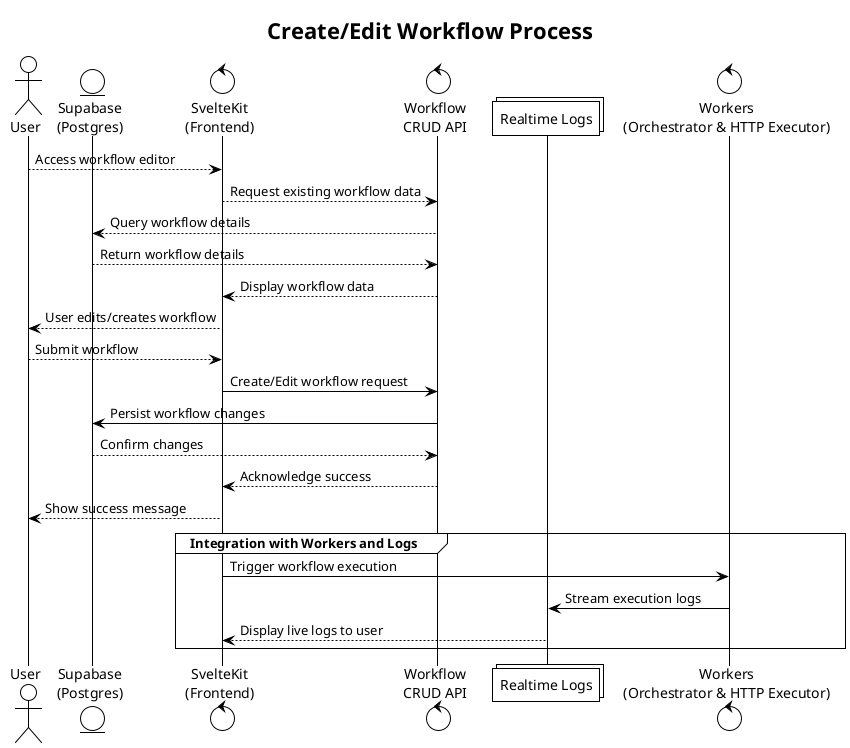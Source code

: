 @startuml
!theme plain

title Create/Edit Workflow Process

actor User as user
entity "Supabase\n(Postgres)" as supabase
control "SvelteKit\n(Frontend)" as sveltekit
control "Workflow\nCRUD API" as crudapi
collections "Realtime Logs" as logs
control "Workers\n(Orchestrator & HTTP Executor)" as workers

user --> sveltekit : Access workflow editor
sveltekit --> crudapi : Request existing workflow data
crudapi --> supabase : Query workflow details
supabase --> crudapi : Return workflow details
crudapi --> sveltekit : Display workflow data
sveltekit --> user : User edits/creates workflow

user --> sveltekit : Submit workflow
sveltekit -> crudapi : Create/Edit workflow request
crudapi -> supabase : Persist workflow changes
supabase --> crudapi : Confirm changes
crudapi --> sveltekit : Acknowledge success
sveltekit --> user : Show success message

group Integration with Workers and Logs
    sveltekit -> workers : Trigger workflow execution
    workers -> logs : Stream execution logs
    logs --> sveltekit : Display live logs to user
end

@enduml